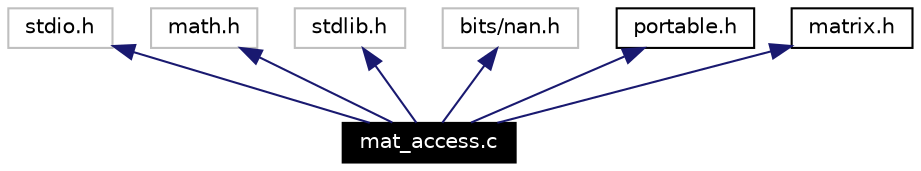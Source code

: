 digraph inheritance
{
  Node0 [shape="box",label="mat_access.c",fontsize=10,height=0.2,width=0.4,fontname="Helvetica",color="black",style="filled" fontcolor="white"];
  Node1 -> Node0 [dir=back,color="midnightblue",fontsize=10,style="solid",fontname="Helvetica"];
  Node1 [shape="box",label="stdio.h",fontsize=10,height=0.2,width=0.4,fontname="Helvetica",color="grey75"];
  Node2 -> Node0 [dir=back,color="midnightblue",fontsize=10,style="solid",fontname="Helvetica"];
  Node2 [shape="box",label="math.h",fontsize=10,height=0.2,width=0.4,fontname="Helvetica",color="grey75"];
  Node3 -> Node0 [dir=back,color="midnightblue",fontsize=10,style="solid",fontname="Helvetica"];
  Node3 [shape="box",label="stdlib.h",fontsize=10,height=0.2,width=0.4,fontname="Helvetica",color="grey75"];
  Node4 -> Node0 [dir=back,color="midnightblue",fontsize=10,style="solid",fontname="Helvetica"];
  Node4 [shape="box",label="bits/nan.h",fontsize=10,height=0.2,width=0.4,fontname="Helvetica",color="grey75"];
  Node5 -> Node0 [dir=back,color="midnightblue",fontsize=10,style="solid",fontname="Helvetica"];
  Node5 [shape="box",label="portable.h",fontsize=10,height=0.2,width=0.4,fontname="Helvetica",color="black",URL="$portable_8h.html"];
  Node6 -> Node0 [dir=back,color="midnightblue",fontsize=10,style="solid",fontname="Helvetica"];
  Node6 [shape="box",label="matrix.h",fontsize=10,height=0.2,width=0.4,fontname="Helvetica",color="black",URL="$matrix_8h.html"];
}
